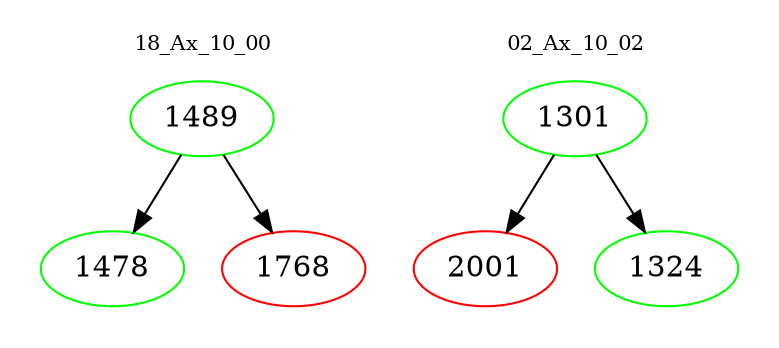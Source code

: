 digraph{
subgraph cluster_0 {
color = white
label = "18_Ax_10_00";
fontsize=10;
T0_1489 [label="1489", color="green"]
T0_1489 -> T0_1478 [color="black"]
T0_1478 [label="1478", color="green"]
T0_1489 -> T0_1768 [color="black"]
T0_1768 [label="1768", color="red"]
}
subgraph cluster_1 {
color = white
label = "02_Ax_10_02";
fontsize=10;
T1_1301 [label="1301", color="green"]
T1_1301 -> T1_2001 [color="black"]
T1_2001 [label="2001", color="red"]
T1_1301 -> T1_1324 [color="black"]
T1_1324 [label="1324", color="green"]
}
}
